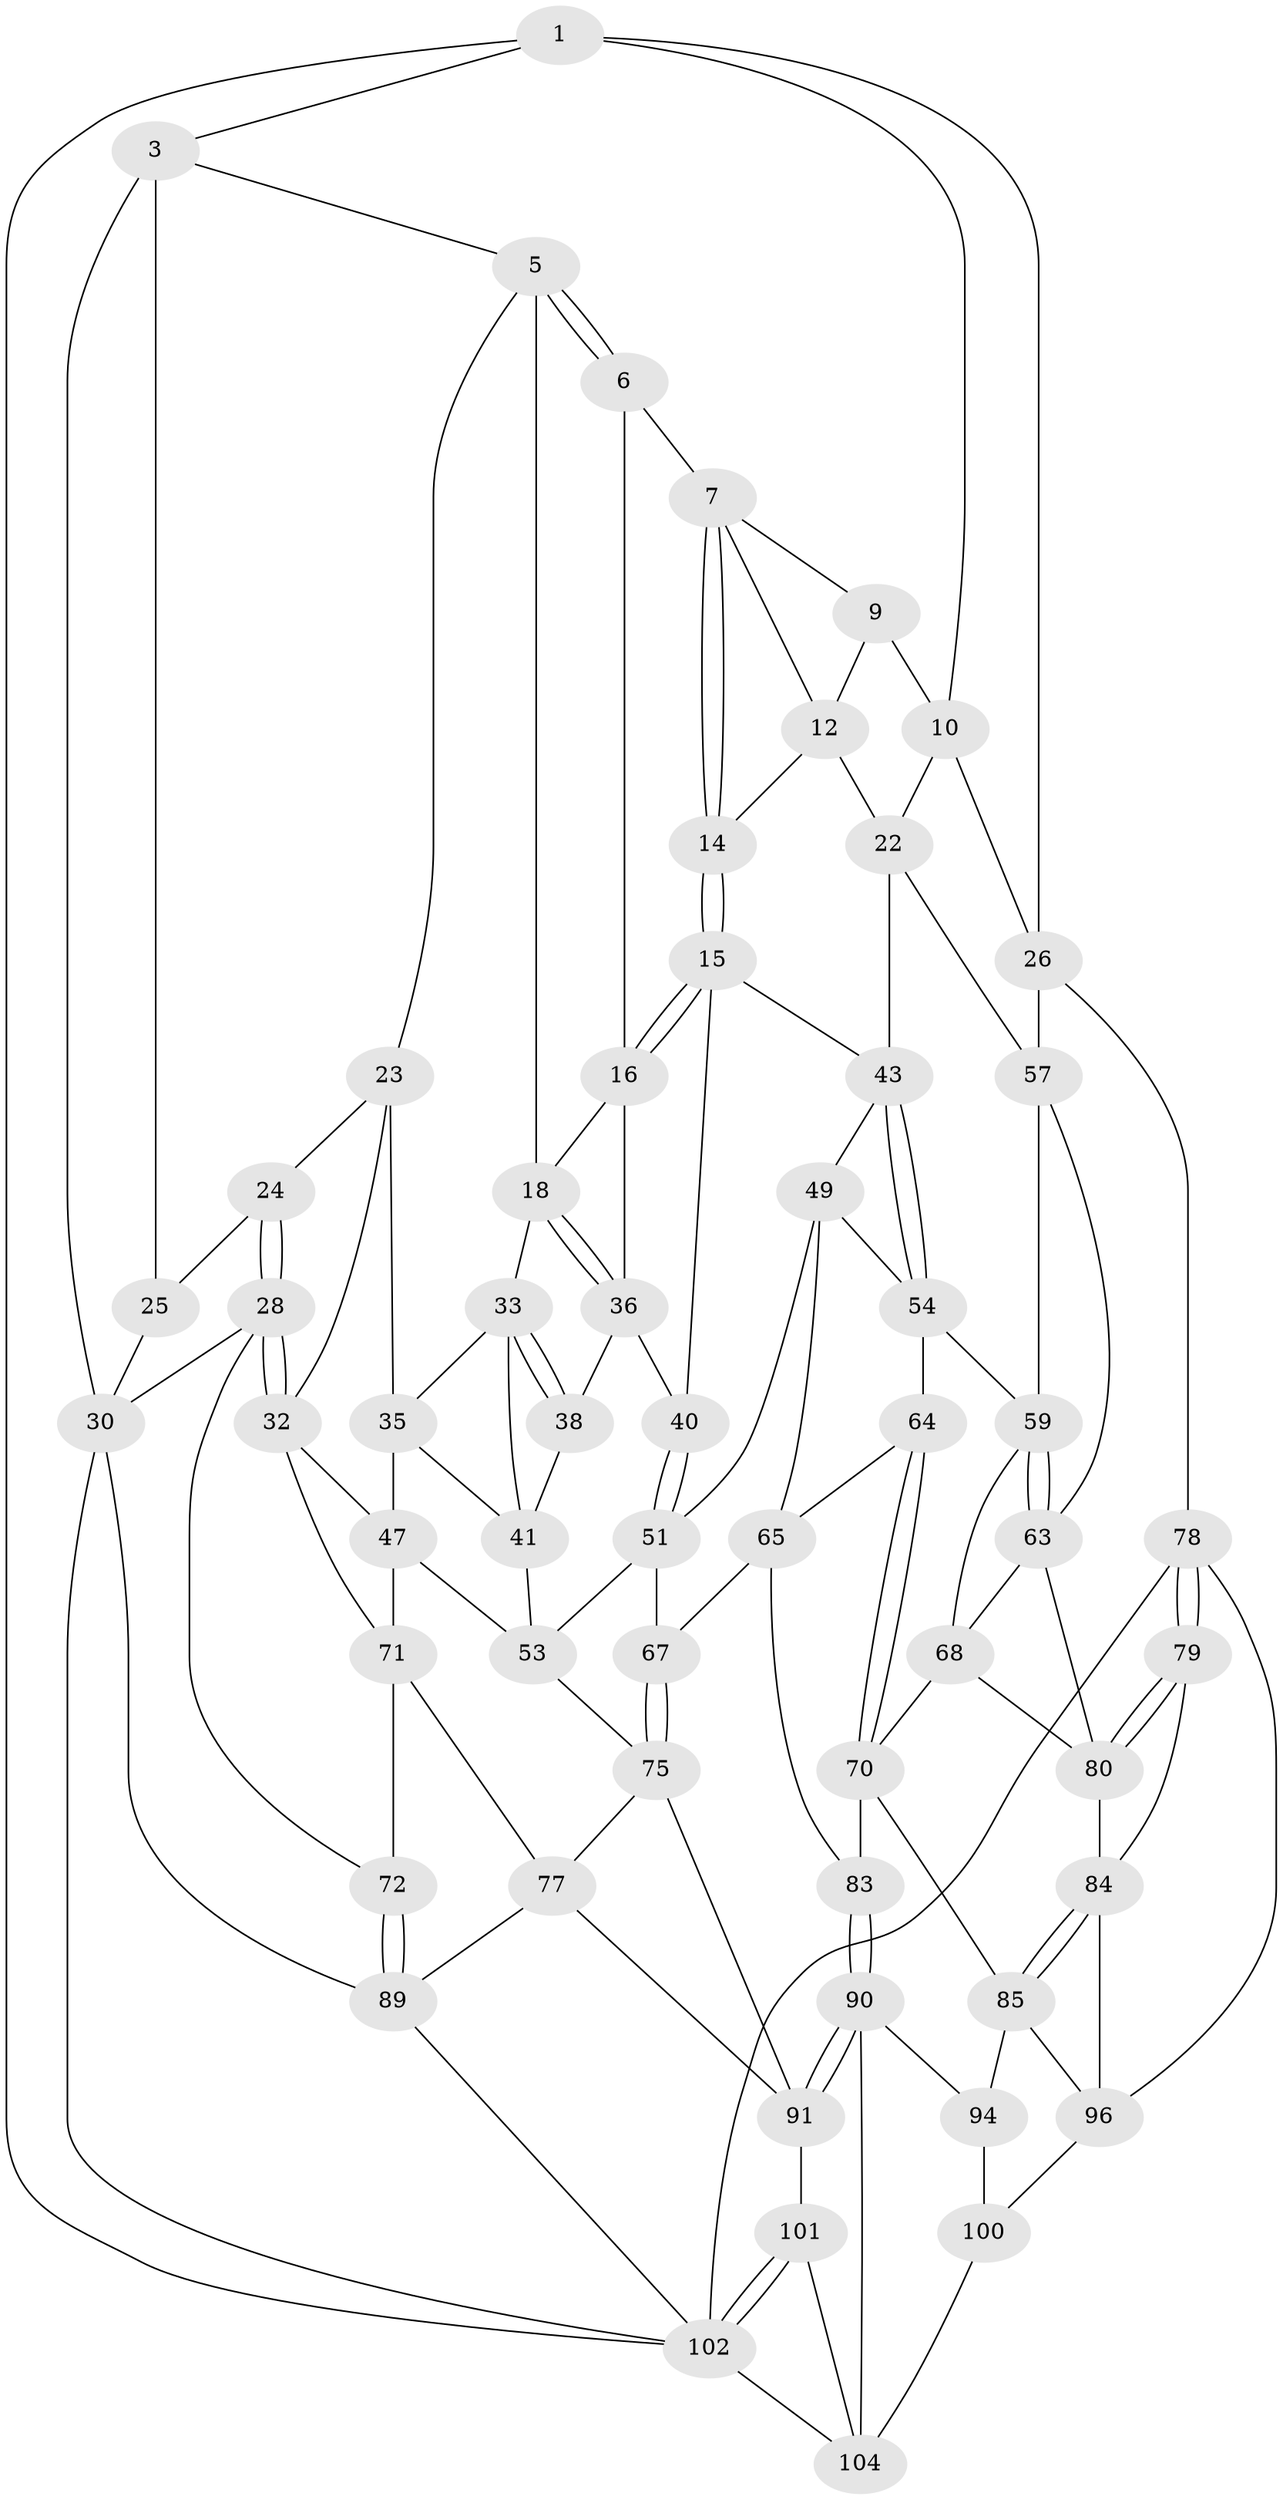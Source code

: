 // Generated by graph-tools (version 1.1) at 2025/52/02/27/25 19:52:43]
// undirected, 59 vertices, 132 edges
graph export_dot {
graph [start="1"]
  node [color=gray90,style=filled];
  1 [pos="+0.9035643665620351+0",super="+2"];
  3 [pos="+0+0",super="+4"];
  5 [pos="+0.3328180795563958+0",super="+20"];
  6 [pos="+0.433061757525006+0"];
  7 [pos="+0.7979332100274824+0",super="+8"];
  9 [pos="+0.8821298080259031+0",super="+11"];
  10 [pos="+1+0.11118490276897912",super="+21"];
  12 [pos="+0.8867749525907217+0.07834483305373505",super="+13"];
  14 [pos="+0.7310391386904471+0.16886362042727093"];
  15 [pos="+0.6990829443740506+0.17935194501904683",super="+39"];
  16 [pos="+0.6438657171100369+0.1624404295183957",super="+17"];
  18 [pos="+0.5309904066198681+0.18360305403050764",super="+19"];
  22 [pos="+0.9071184168801966+0.279564968979216",super="+42"];
  23 [pos="+0.2051181354765638+0.1022019101950838",super="+31"];
  24 [pos="+0.07160161691109862+0.11651743513362736"];
  25 [pos="+0.0019644657893461074+0.10765486759007434",super="+27"];
  26 [pos="+1+0.21632713425074007",super="+56"];
  28 [pos="+0.035795926930477166+0.3759896703643131",super="+29"];
  30 [pos="+0+0.42388795263232704",super="+88"];
  32 [pos="+0.1578917756679207+0.35269066709636065",super="+48"];
  33 [pos="+0.44301295974911153+0.20072036664896004",super="+34"];
  35 [pos="+0.25741516007748655+0.2381229192754842",super="+46"];
  36 [pos="+0.5445348874500916+0.18569770713484932",super="+37"];
  38 [pos="+0.4546520822706039+0.3555719131878"];
  40 [pos="+0.5337488464059331+0.38625709864736135"];
  41 [pos="+0.4275765704208363+0.36198453970931965",super="+45"];
  43 [pos="+0.8055857897379612+0.3880429958941232",super="+44"];
  47 [pos="+0.28252434161316015+0.4487062943106384",super="+62"];
  49 [pos="+0.6957961074592105+0.4328877656659219",super="+50"];
  51 [pos="+0.5422000027979696+0.41872274446130414",super="+52"];
  53 [pos="+0.40234533575828246+0.44233777430614896",super="+61"];
  54 [pos="+0.7625547904318705+0.4408280232159188",super="+55"];
  57 [pos="+0.956082243869809+0.470868677990159",super="+58"];
  59 [pos="+0.8638567772068949+0.4620557509798725",super="+60"];
  63 [pos="+0.8897502840841226+0.5296411818805948",super="+73"];
  64 [pos="+0.6909819467046018+0.5688224946218997"];
  65 [pos="+0.6388045583807956+0.5630549262712322",super="+66"];
  67 [pos="+0.4738734067026089+0.5650504620264548"];
  68 [pos="+0.8141974344165122+0.5323711320775723",super="+69"];
  70 [pos="+0.7076309703938228+0.585419816613504",super="+82"];
  71 [pos="+0.15702039953589975+0.6004374797532178",super="+74"];
  72 [pos="+0.13727780646306117+0.6017510422653123"];
  75 [pos="+0.4337993998460989+0.5870093073932946",super="+76"];
  77 [pos="+0.2819718621001749+0.6630844722780581",super="+92"];
  78 [pos="+1+0.6793541963040554",super="+98"];
  79 [pos="+1+0.6648563992463798"];
  80 [pos="+0.8991844634848433+0.5950262230215333",super="+81"];
  83 [pos="+0.5655604358851768+0.6692566679847561"];
  84 [pos="+0.8243868217550424+0.6604849130098708",super="+87"];
  85 [pos="+0.7412983090799273+0.73373593683665",super="+86"];
  89 [pos="+0.011696194495711408+0.7828541051935849",super="+93"];
  90 [pos="+0.5481130638480838+0.833904717756235",super="+95"];
  91 [pos="+0.5015540084906511+0.7995847643692952",super="+97"];
  94 [pos="+0.6480004190504982+0.8448537260574006"];
  96 [pos="+0.8493325486991739+0.770211491731625",super="+99"];
  100 [pos="+0.8278500382738366+0.9318889202103724"];
  101 [pos="+0.4006285956987071+1"];
  102 [pos="+0.2707199389779183+1",super="+103"];
  104 [pos="+0.46279311080521424+1",super="+105"];
  1 -- 10;
  1 -- 26;
  1 -- 3;
  1 -- 102;
  3 -- 25 [weight=2];
  3 -- 30;
  3 -- 5;
  5 -- 6;
  5 -- 6;
  5 -- 23;
  5 -- 18;
  6 -- 7;
  6 -- 16;
  7 -- 14;
  7 -- 14;
  7 -- 9;
  7 -- 12;
  9 -- 10;
  9 -- 12;
  10 -- 26;
  10 -- 22;
  12 -- 14;
  12 -- 22;
  14 -- 15;
  14 -- 15;
  15 -- 16;
  15 -- 16;
  15 -- 40;
  15 -- 43;
  16 -- 36;
  16 -- 18;
  18 -- 36;
  18 -- 36;
  18 -- 33;
  22 -- 43;
  22 -- 57;
  23 -- 24;
  23 -- 32;
  23 -- 35;
  24 -- 25;
  24 -- 28;
  24 -- 28;
  25 -- 30;
  26 -- 57;
  26 -- 78;
  28 -- 32;
  28 -- 32;
  28 -- 72;
  28 -- 30;
  30 -- 89;
  30 -- 102;
  32 -- 71;
  32 -- 47;
  33 -- 38;
  33 -- 38;
  33 -- 35;
  33 -- 41;
  35 -- 41;
  35 -- 47;
  36 -- 40;
  36 -- 38;
  38 -- 41;
  40 -- 51;
  40 -- 51;
  41 -- 53;
  43 -- 54;
  43 -- 54;
  43 -- 49;
  47 -- 71;
  47 -- 53;
  49 -- 54;
  49 -- 65;
  49 -- 51;
  51 -- 67;
  51 -- 53;
  53 -- 75;
  54 -- 64;
  54 -- 59;
  57 -- 63;
  57 -- 59;
  59 -- 63;
  59 -- 63;
  59 -- 68;
  63 -- 80;
  63 -- 68;
  64 -- 65;
  64 -- 70;
  64 -- 70;
  65 -- 67;
  65 -- 83;
  67 -- 75;
  67 -- 75;
  68 -- 70;
  68 -- 80;
  70 -- 83;
  70 -- 85;
  71 -- 72;
  71 -- 77;
  72 -- 89;
  72 -- 89;
  75 -- 91;
  75 -- 77;
  77 -- 89;
  77 -- 91;
  78 -- 79;
  78 -- 79;
  78 -- 96;
  78 -- 102;
  79 -- 80;
  79 -- 80;
  79 -- 84;
  80 -- 84;
  83 -- 90;
  83 -- 90;
  84 -- 85;
  84 -- 85;
  84 -- 96;
  85 -- 96;
  85 -- 94;
  89 -- 102;
  90 -- 91;
  90 -- 91;
  90 -- 104;
  90 -- 94;
  91 -- 101;
  94 -- 100;
  96 -- 100;
  100 -- 104;
  101 -- 102;
  101 -- 102;
  101 -- 104;
  102 -- 104;
}
